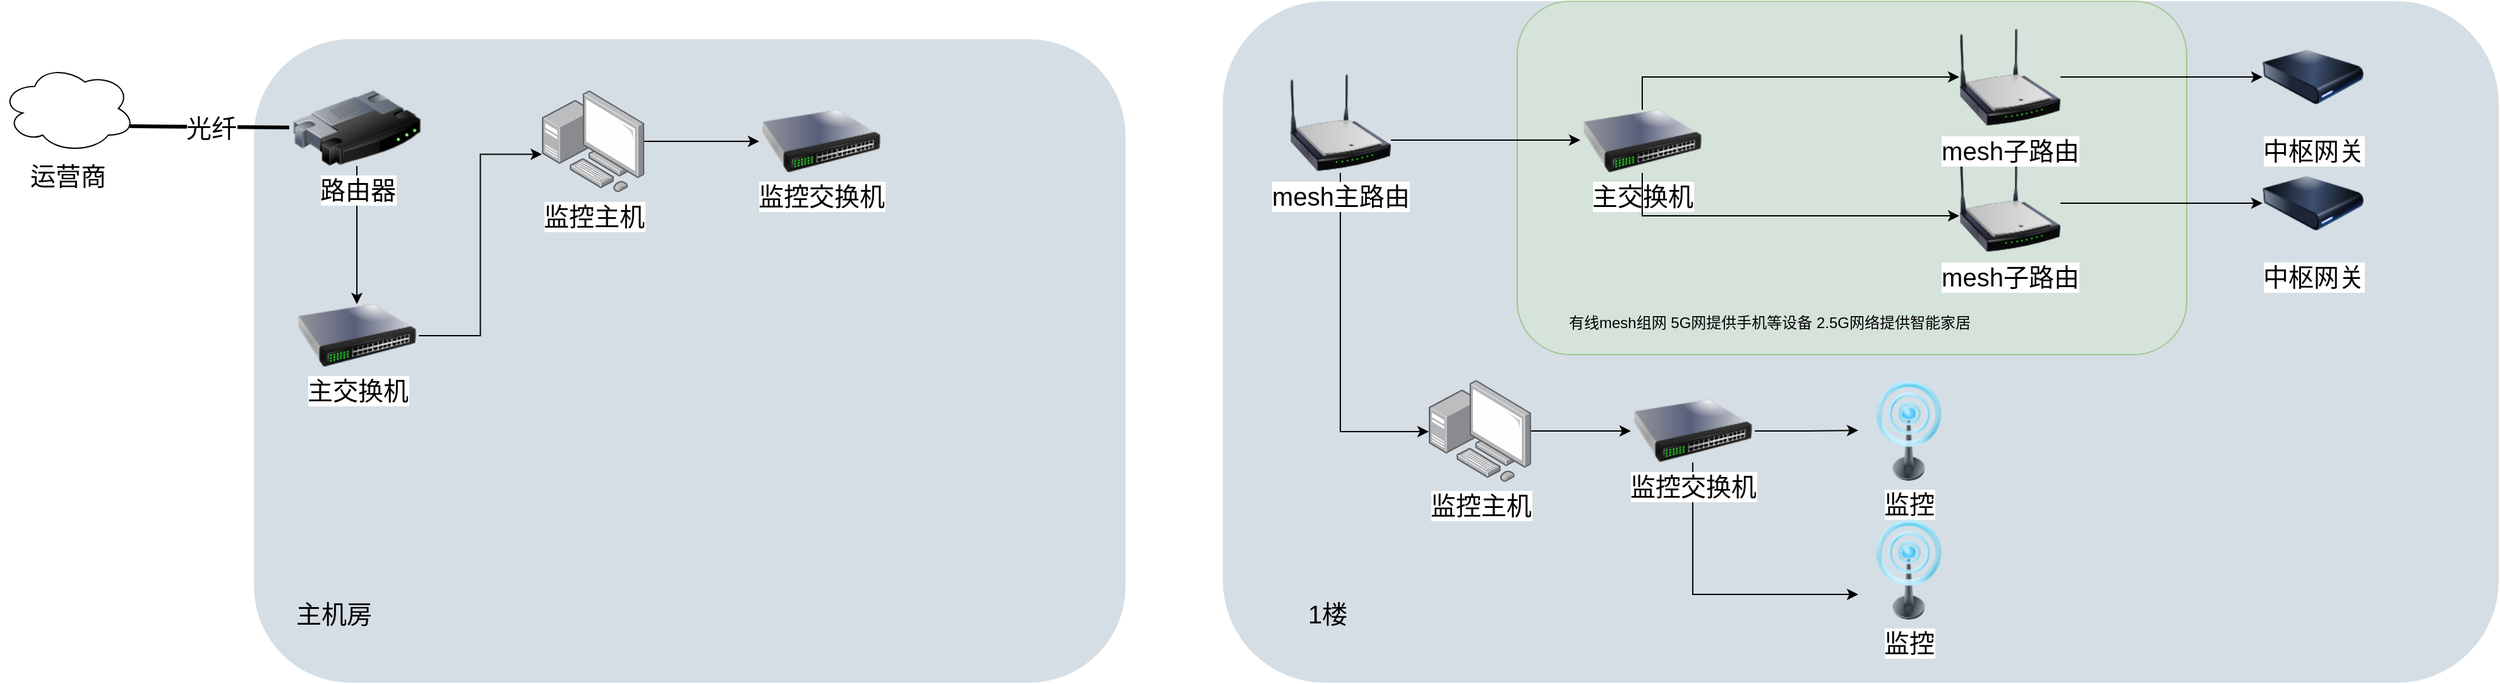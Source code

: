 <mxfile version="24.7.5">
  <diagram id="6a731a19-8d31-9384-78a2-239565b7b9f0" name="Page-1">
    <mxGraphModel dx="2122" dy="-389" grid="1" gridSize="10" guides="1" tooltips="1" connect="1" arrows="1" fold="1" page="1" pageScale="1" pageWidth="827" pageHeight="1169" background="none" math="0" shadow="0">
      <root>
        <mxCell id="0" />
        <mxCell id="1" parent="0" />
        <mxCell id="mDeXvVl9f_Hlldk8GErR-2274" value="" style="rounded=1;whiteSpace=wrap;html=1;strokeColor=none;fillColor=#BAC8D3;fontSize=24;fontColor=#23445D;align=center;opacity=60;" parent="1" vertex="1">
          <mxGeometry x="817" y="2040" width="1010" height="540" as="geometry" />
        </mxCell>
        <mxCell id="_VDjE2swVjRWtWXzK6bu-2264" value="" style="rounded=1;whiteSpace=wrap;html=1;strokeColor=#82b366;fillColor=#d5e8d4;fontSize=24;align=center;opacity=60;" vertex="1" parent="1">
          <mxGeometry x="1050" y="2040" width="530" height="280" as="geometry" />
        </mxCell>
        <mxCell id="mDeXvVl9f_Hlldk8GErR-2276" value="" style="rounded=1;whiteSpace=wrap;html=1;strokeColor=none;fillColor=#BAC8D3;fontSize=24;fontColor=#23445D;align=center;opacity=60;" parent="1" vertex="1">
          <mxGeometry x="50" y="2070" width="690" height="510" as="geometry" />
        </mxCell>
        <mxCell id="mDeXvVl9f_Hlldk8GErR-2259" value="运营商" style="ellipse;shape=cloud;whiteSpace=wrap;html=1;fontSize=20;labelPosition=center;verticalLabelPosition=bottom;align=center;verticalAlign=top;" parent="1" vertex="1">
          <mxGeometry x="-150" y="2090" width="106" height="70" as="geometry" />
        </mxCell>
        <mxCell id="mDeXvVl9f_Hlldk8GErR-2263" value="" style="endArrow=none;html=1;rounded=0;exitX=0.96;exitY=0.7;exitDx=0;exitDy=0;exitPerimeter=0;strokeWidth=3;" parent="1" source="mDeXvVl9f_Hlldk8GErR-2259" target="mDeXvVl9f_Hlldk8GErR-2269" edge="1">
          <mxGeometry width="50" height="50" relative="1" as="geometry">
            <mxPoint x="611" y="2140" as="sourcePoint" />
            <mxPoint x="581" y="2220" as="targetPoint" />
          </mxGeometry>
        </mxCell>
        <mxCell id="mDeXvVl9f_Hlldk8GErR-2264" value="光纤" style="edgeLabel;html=1;align=center;verticalAlign=middle;resizable=0;points=[];fontSize=20;" parent="mDeXvVl9f_Hlldk8GErR-2263" vertex="1" connectable="0">
          <mxGeometry x="0.006" relative="1" as="geometry">
            <mxPoint as="offset" />
          </mxGeometry>
        </mxCell>
        <mxCell id="mDeXvVl9f_Hlldk8GErR-2291" style="edgeStyle=orthogonalEdgeStyle;rounded=0;orthogonalLoop=1;jettySize=auto;html=1;entryX=0.5;entryY=0;entryDx=0;entryDy=0;" parent="1" source="mDeXvVl9f_Hlldk8GErR-2269" target="mDeXvVl9f_Hlldk8GErR-2278" edge="1">
          <mxGeometry relative="1" as="geometry" />
        </mxCell>
        <mxCell id="mDeXvVl9f_Hlldk8GErR-2269" value="路由器" style="image;html=1;image=img/lib/clip_art/networking/Router_128x128.png;fontSize=20;" parent="1" vertex="1">
          <mxGeometry x="78" y="2110.5" width="107" height="60" as="geometry" />
        </mxCell>
        <mxCell id="mDeXvVl9f_Hlldk8GErR-2275" value="1楼" style="text;strokeColor=none;align=center;fillColor=none;html=1;verticalAlign=middle;whiteSpace=wrap;rounded=0;fontSize=20;" parent="1" vertex="1">
          <mxGeometry x="870" y="2510" width="60" height="30" as="geometry" />
        </mxCell>
        <mxCell id="mDeXvVl9f_Hlldk8GErR-2277" value="主机房" style="text;strokeColor=none;align=center;fillColor=none;html=1;verticalAlign=middle;whiteSpace=wrap;rounded=0;fontSize=20;" parent="1" vertex="1">
          <mxGeometry x="78" y="2510" width="71" height="30" as="geometry" />
        </mxCell>
        <mxCell id="mDeXvVl9f_Hlldk8GErR-2278" value="主交换机" style="image;html=1;image=img/lib/clip_art/networking/Switch_128x128.png;fontSize=20;" parent="1" vertex="1">
          <mxGeometry x="82.5" y="2280" width="98" height="50" as="geometry" />
        </mxCell>
        <mxCell id="mDeXvVl9f_Hlldk8GErR-2290" style="edgeStyle=orthogonalEdgeStyle;rounded=0;orthogonalLoop=1;jettySize=auto;html=1;" parent="1" source="mDeXvVl9f_Hlldk8GErR-2281" target="mDeXvVl9f_Hlldk8GErR-2283" edge="1">
          <mxGeometry relative="1" as="geometry" />
        </mxCell>
        <mxCell id="mDeXvVl9f_Hlldk8GErR-2281" value="监控主机" style="image;points=[];aspect=fixed;html=1;align=center;shadow=0;dashed=0;image=img/lib/allied_telesis/computer_and_terminals/Personal_Computer_with_Server.svg;fontSize=20;" parent="1" vertex="1">
          <mxGeometry x="278" y="2110.5" width="81" height="81" as="geometry" />
        </mxCell>
        <mxCell id="mDeXvVl9f_Hlldk8GErR-2283" value="监控交换机" style="image;html=1;image=img/lib/clip_art/networking/Switch_128x128.png;fontSize=20;" parent="1" vertex="1">
          <mxGeometry x="450" y="2126" width="98" height="50" as="geometry" />
        </mxCell>
        <mxCell id="mDeXvVl9f_Hlldk8GErR-2289" style="edgeStyle=orthogonalEdgeStyle;rounded=0;orthogonalLoop=1;jettySize=auto;html=1;entryX=0;entryY=0.627;entryDx=0;entryDy=0;entryPerimeter=0;" parent="1" source="mDeXvVl9f_Hlldk8GErR-2278" target="mDeXvVl9f_Hlldk8GErR-2281" edge="1">
          <mxGeometry relative="1" as="geometry" />
        </mxCell>
        <mxCell id="_VDjE2swVjRWtWXzK6bu-2257" value="主交换机" style="image;html=1;image=img/lib/clip_art/networking/Switch_128x128.png;fontSize=20;" vertex="1" parent="1">
          <mxGeometry x="1100" y="2126" width="98" height="50" as="geometry" />
        </mxCell>
        <mxCell id="_VDjE2swVjRWtWXzK6bu-2261" style="edgeStyle=orthogonalEdgeStyle;rounded=0;orthogonalLoop=1;jettySize=auto;html=1;" edge="1" parent="1" source="_VDjE2swVjRWtWXzK6bu-2257" target="_VDjE2swVjRWtWXzK6bu-2260">
          <mxGeometry relative="1" as="geometry">
            <Array as="points">
              <mxPoint x="1149" y="2210" />
            </Array>
          </mxGeometry>
        </mxCell>
        <mxCell id="_VDjE2swVjRWtWXzK6bu-2263" style="edgeStyle=orthogonalEdgeStyle;rounded=0;orthogonalLoop=1;jettySize=auto;html=1;" edge="1" parent="1" source="_VDjE2swVjRWtWXzK6bu-2257" target="_VDjE2swVjRWtWXzK6bu-2262">
          <mxGeometry relative="1" as="geometry">
            <Array as="points">
              <mxPoint x="1149" y="2100" />
            </Array>
          </mxGeometry>
        </mxCell>
        <mxCell id="_VDjE2swVjRWtWXzK6bu-2267" value="" style="edgeStyle=orthogonalEdgeStyle;rounded=0;orthogonalLoop=1;jettySize=auto;html=1;" edge="1" parent="1" source="_VDjE2swVjRWtWXzK6bu-2258" target="_VDjE2swVjRWtWXzK6bu-2257">
          <mxGeometry relative="1" as="geometry">
            <Array as="points">
              <mxPoint x="1020" y="2150" />
              <mxPoint x="1020" y="2150" />
            </Array>
          </mxGeometry>
        </mxCell>
        <mxCell id="_VDjE2swVjRWtWXzK6bu-2281" style="edgeStyle=orthogonalEdgeStyle;rounded=0;orthogonalLoop=1;jettySize=auto;html=1;" edge="1" parent="1" source="_VDjE2swVjRWtWXzK6bu-2258" target="_VDjE2swVjRWtWXzK6bu-2274">
          <mxGeometry relative="1" as="geometry">
            <Array as="points">
              <mxPoint x="910" y="2381" />
            </Array>
          </mxGeometry>
        </mxCell>
        <mxCell id="_VDjE2swVjRWtWXzK6bu-2258" value="mesh主路由" style="image;html=1;image=img/lib/clip_art/networking/Wireless_Router_N_128x128.png;fontSize=20;" vertex="1" parent="1">
          <mxGeometry x="870" y="2096" width="80" height="80" as="geometry" />
        </mxCell>
        <mxCell id="_VDjE2swVjRWtWXzK6bu-2269" value="" style="edgeStyle=orthogonalEdgeStyle;rounded=0;orthogonalLoop=1;jettySize=auto;html=1;" edge="1" parent="1" source="_VDjE2swVjRWtWXzK6bu-2260" target="_VDjE2swVjRWtWXzK6bu-2268">
          <mxGeometry relative="1" as="geometry" />
        </mxCell>
        <mxCell id="_VDjE2swVjRWtWXzK6bu-2260" value="mesh子路由" style="image;html=1;image=img/lib/clip_art/networking/Wireless_Router_N_128x128.png;fontSize=20;" vertex="1" parent="1">
          <mxGeometry x="1400" y="2160" width="80" height="80" as="geometry" />
        </mxCell>
        <mxCell id="_VDjE2swVjRWtWXzK6bu-2273" style="edgeStyle=orthogonalEdgeStyle;rounded=0;orthogonalLoop=1;jettySize=auto;html=1;" edge="1" parent="1" source="_VDjE2swVjRWtWXzK6bu-2262" target="_VDjE2swVjRWtWXzK6bu-2270">
          <mxGeometry relative="1" as="geometry" />
        </mxCell>
        <mxCell id="_VDjE2swVjRWtWXzK6bu-2262" value="mesh子路由" style="image;html=1;image=img/lib/clip_art/networking/Wireless_Router_N_128x128.png;fontSize=20;" vertex="1" parent="1">
          <mxGeometry x="1400" y="2060" width="80" height="80" as="geometry" />
        </mxCell>
        <mxCell id="_VDjE2swVjRWtWXzK6bu-2265" value="有线mesh组网 5G网提供手机等设备 2.5G网络提供智能家居" style="text;strokeColor=none;align=center;fillColor=none;html=1;verticalAlign=middle;whiteSpace=wrap;rounded=0;" vertex="1" parent="1">
          <mxGeometry x="1080" y="2280" width="340" height="30" as="geometry" />
        </mxCell>
        <mxCell id="_VDjE2swVjRWtWXzK6bu-2268" value="中枢网关" style="image;html=1;image=img/lib/clip_art/computers/Harddrive_128x128.png;fontSize=20;" vertex="1" parent="1">
          <mxGeometry x="1640" y="2160" width="80" height="80" as="geometry" />
        </mxCell>
        <mxCell id="_VDjE2swVjRWtWXzK6bu-2270" value="中枢网关" style="image;html=1;image=img/lib/clip_art/computers/Harddrive_128x128.png;fontSize=20;" vertex="1" parent="1">
          <mxGeometry x="1640" y="2060" width="80" height="80" as="geometry" />
        </mxCell>
        <mxCell id="_VDjE2swVjRWtWXzK6bu-2276" style="edgeStyle=orthogonalEdgeStyle;rounded=0;orthogonalLoop=1;jettySize=auto;html=1;" edge="1" parent="1" source="_VDjE2swVjRWtWXzK6bu-2274" target="_VDjE2swVjRWtWXzK6bu-2275">
          <mxGeometry relative="1" as="geometry" />
        </mxCell>
        <mxCell id="_VDjE2swVjRWtWXzK6bu-2274" value="监控主机" style="image;points=[];aspect=fixed;html=1;align=center;shadow=0;dashed=0;image=img/lib/allied_telesis/computer_and_terminals/Personal_Computer_with_Server.svg;fontSize=20;" vertex="1" parent="1">
          <mxGeometry x="980" y="2340" width="81" height="81" as="geometry" />
        </mxCell>
        <mxCell id="_VDjE2swVjRWtWXzK6bu-2278" style="edgeStyle=orthogonalEdgeStyle;rounded=0;orthogonalLoop=1;jettySize=auto;html=1;" edge="1" parent="1" source="_VDjE2swVjRWtWXzK6bu-2275" target="_VDjE2swVjRWtWXzK6bu-2277">
          <mxGeometry relative="1" as="geometry" />
        </mxCell>
        <mxCell id="_VDjE2swVjRWtWXzK6bu-2280" style="edgeStyle=orthogonalEdgeStyle;rounded=0;orthogonalLoop=1;jettySize=auto;html=1;" edge="1" parent="1" source="_VDjE2swVjRWtWXzK6bu-2275" target="_VDjE2swVjRWtWXzK6bu-2279">
          <mxGeometry relative="1" as="geometry">
            <Array as="points">
              <mxPoint x="1189" y="2510" />
            </Array>
          </mxGeometry>
        </mxCell>
        <mxCell id="_VDjE2swVjRWtWXzK6bu-2275" value="监控交换机" style="image;html=1;image=img/lib/clip_art/networking/Switch_128x128.png;fontSize=20;" vertex="1" parent="1">
          <mxGeometry x="1140" y="2355.5" width="98" height="50" as="geometry" />
        </mxCell>
        <mxCell id="_VDjE2swVjRWtWXzK6bu-2277" value="监控" style="image;html=1;image=img/lib/clip_art/telecommunication/Signal_tower_on_128x128.png;fontSize=20;" vertex="1" parent="1">
          <mxGeometry x="1320" y="2340" width="80" height="80" as="geometry" />
        </mxCell>
        <mxCell id="_VDjE2swVjRWtWXzK6bu-2279" value="监控" style="image;html=1;image=img/lib/clip_art/telecommunication/Signal_tower_on_128x128.png;fontSize=20;" vertex="1" parent="1">
          <mxGeometry x="1320" y="2450" width="80" height="80" as="geometry" />
        </mxCell>
      </root>
    </mxGraphModel>
  </diagram>
</mxfile>
